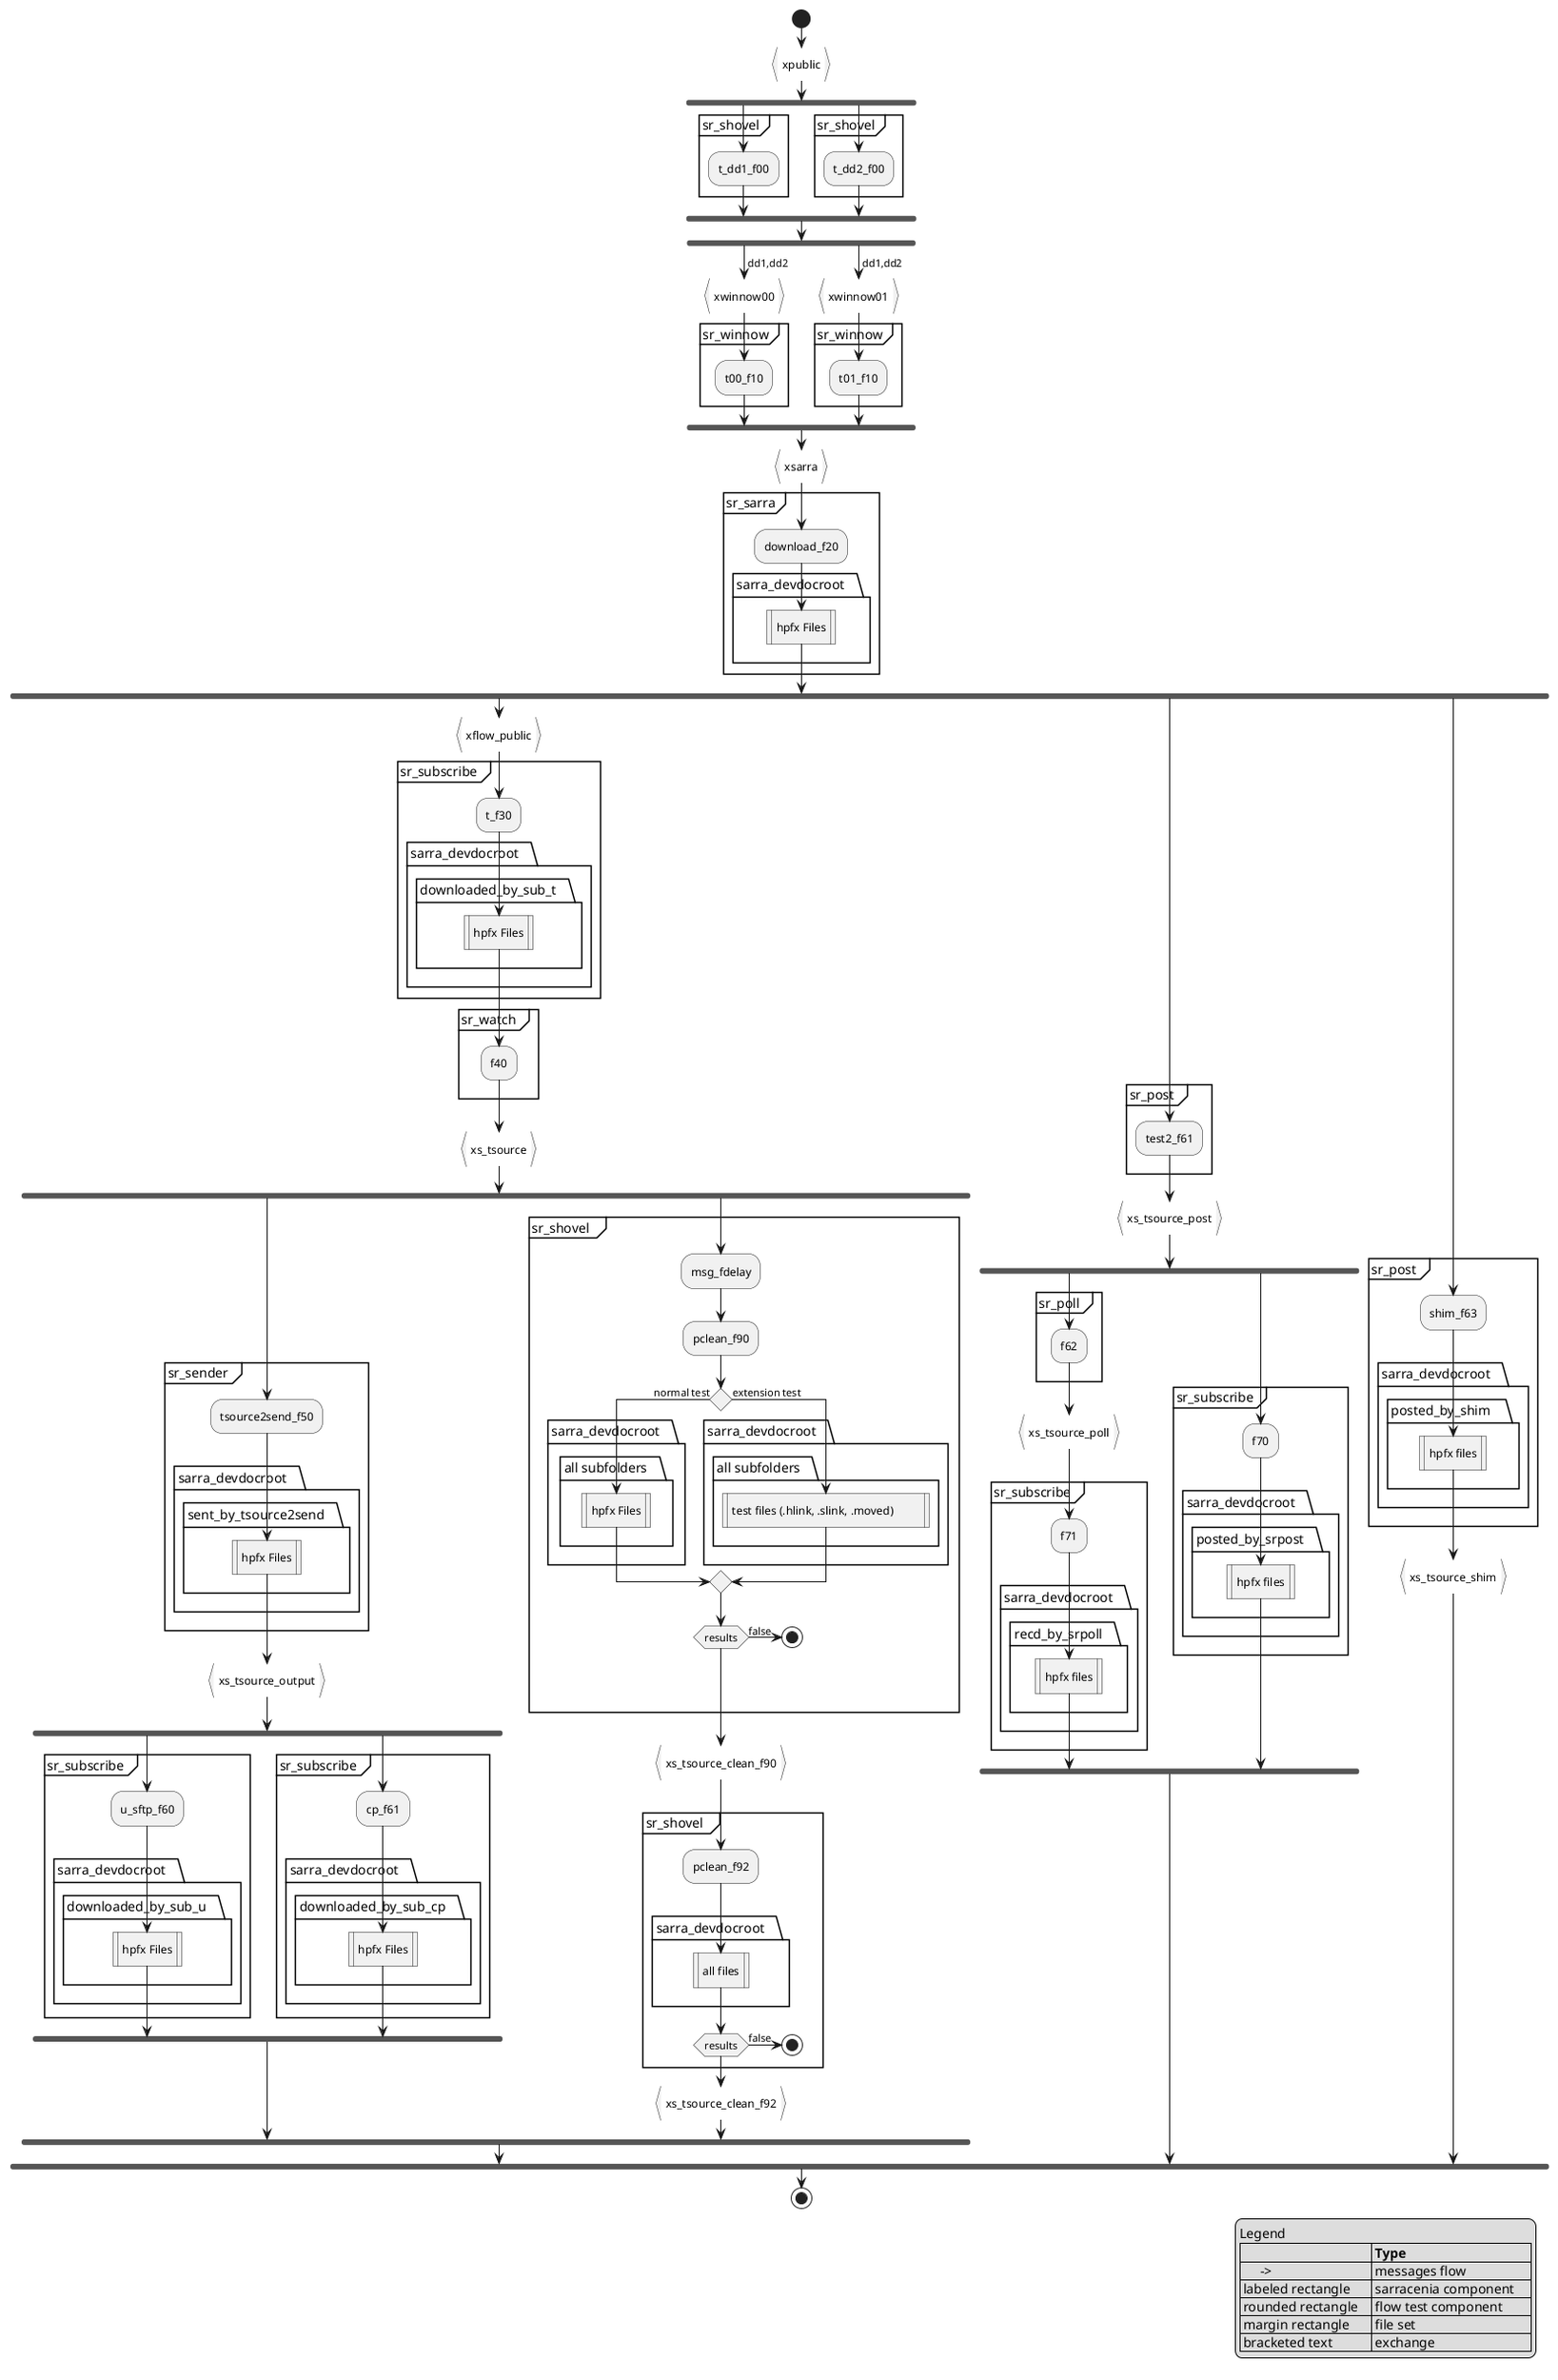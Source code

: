 @startuml
start
    :xpublic}
    fork
        partition "sr_shovel " {
            :t_dd1_f00;
        }
    fork again
        partition "sr_shovel " {
            :t_dd2_f00;
        }
    end fork

    fork
        ->dd1,dd2;
        :xwinnow00}
        partition "sr_winnow " {
            :t00_f10;
        }
    fork again
        ->dd1,dd2;
        :xwinnow01}
        partition "sr_winnow " {
            :t01_f10;
        }
    end fork

    :xsarra}
    partition "sr_sarra " {
        :download_f20;
        package "sarra_devdocroot   " {
            :hpfx Files|
        }
    }

    fork
        :xflow_public}
        partition "sr_subscribe  " {
            :t_f30;
            package "sarra_devdocroot   " {
                package "downloaded_by_sub_t   " {
                    :hpfx Files|
                }
            }
        }
        partition "sr_watch  " {
         :f40;
        }
        :xs_tsource}
        fork
            partition "sr_sender  " {
                :tsource2send_f50;
                package "sarra_devdocroot   " {
                    package "sent_by_tsource2send   " {
                        :hpfx Files|
                    }
                }
            }
            :xs_tsource_output}
            fork
                partition "sr_subscribe  " {
                    :u_sftp_f60;
                    package "sarra_devdocroot   " {
                        package "downloaded_by_sub_u   " {
                            :hpfx Files|
                        }
                    }
                }
            fork again
                partition "sr_subscribe  " {
                    :cp_f61;
                    package "sarra_devdocroot   " {
                        package "downloaded_by_sub_cp   " {
                            :hpfx Files|
                        }
                    }
                }
            end fork
        fork again
            partition "sr_shovel   " {
                :msg_fdelay;
                :pclean_f90;
                if () then (normal test)
                    package "sarra_devdocroot   " {
                        package "all subfolders   " {
                            :hpfx Files|
                        }
                    }
                else (extension test)
                    package "sarra_devdocroot   " {
                        package "all subfolders   " {
                            :test files (.hlink, .slink, .moved)         |
                        }
                    }
                endif
                if (results) then (false)
                    stop
                endif
            }
            :xs_tsource_clean_f90}

            partition "sr_shovel   " {
                :pclean_f92;
                package "sarra_devdocroot   " {
                    :all files|
                }
                if (results) then (false)
                  stop
                endif
            }
            :xs_tsource_clean_f92}
        end fork
    fork again
        partition "sr_post  " {
            :test2_f61;
        }
        :xs_tsource_post}

        fork
            partition "sr_poll  " {
                :f62;
            }
            :xs_tsource_poll}
            partition "sr_subscribe  " {
                :f71;
                package "sarra_devdocroot   " {
                    package "recd_by_srpoll   " {
                        :hpfx files|
                    }
                }
            }
        fork again
            partition "sr_subscribe  " {
                :f70;
                package "sarra_devdocroot   " {
                    package "posted_by_srpost   " {
                        :hpfx files|
                    }
                }
            }
        end fork
    fork again
        partition "sr_post  " {
            :shim_f63;
            package "sarra_devdocroot   " {
                package "posted_by_shim    "{
                    :hpfx files|
                }
            }
        }
        :xs_tsource_shim}
    end fork
stop

legend right
Legend
|= |= Type |
|      ->              | messages flow            |
| labeled rectangle    | sarracenia component     |
| rounded rectangle    | flow test component      |
| margin rectangle     | file set                 |
| bracketed text       | exchange                 |
endlegend

@enduml